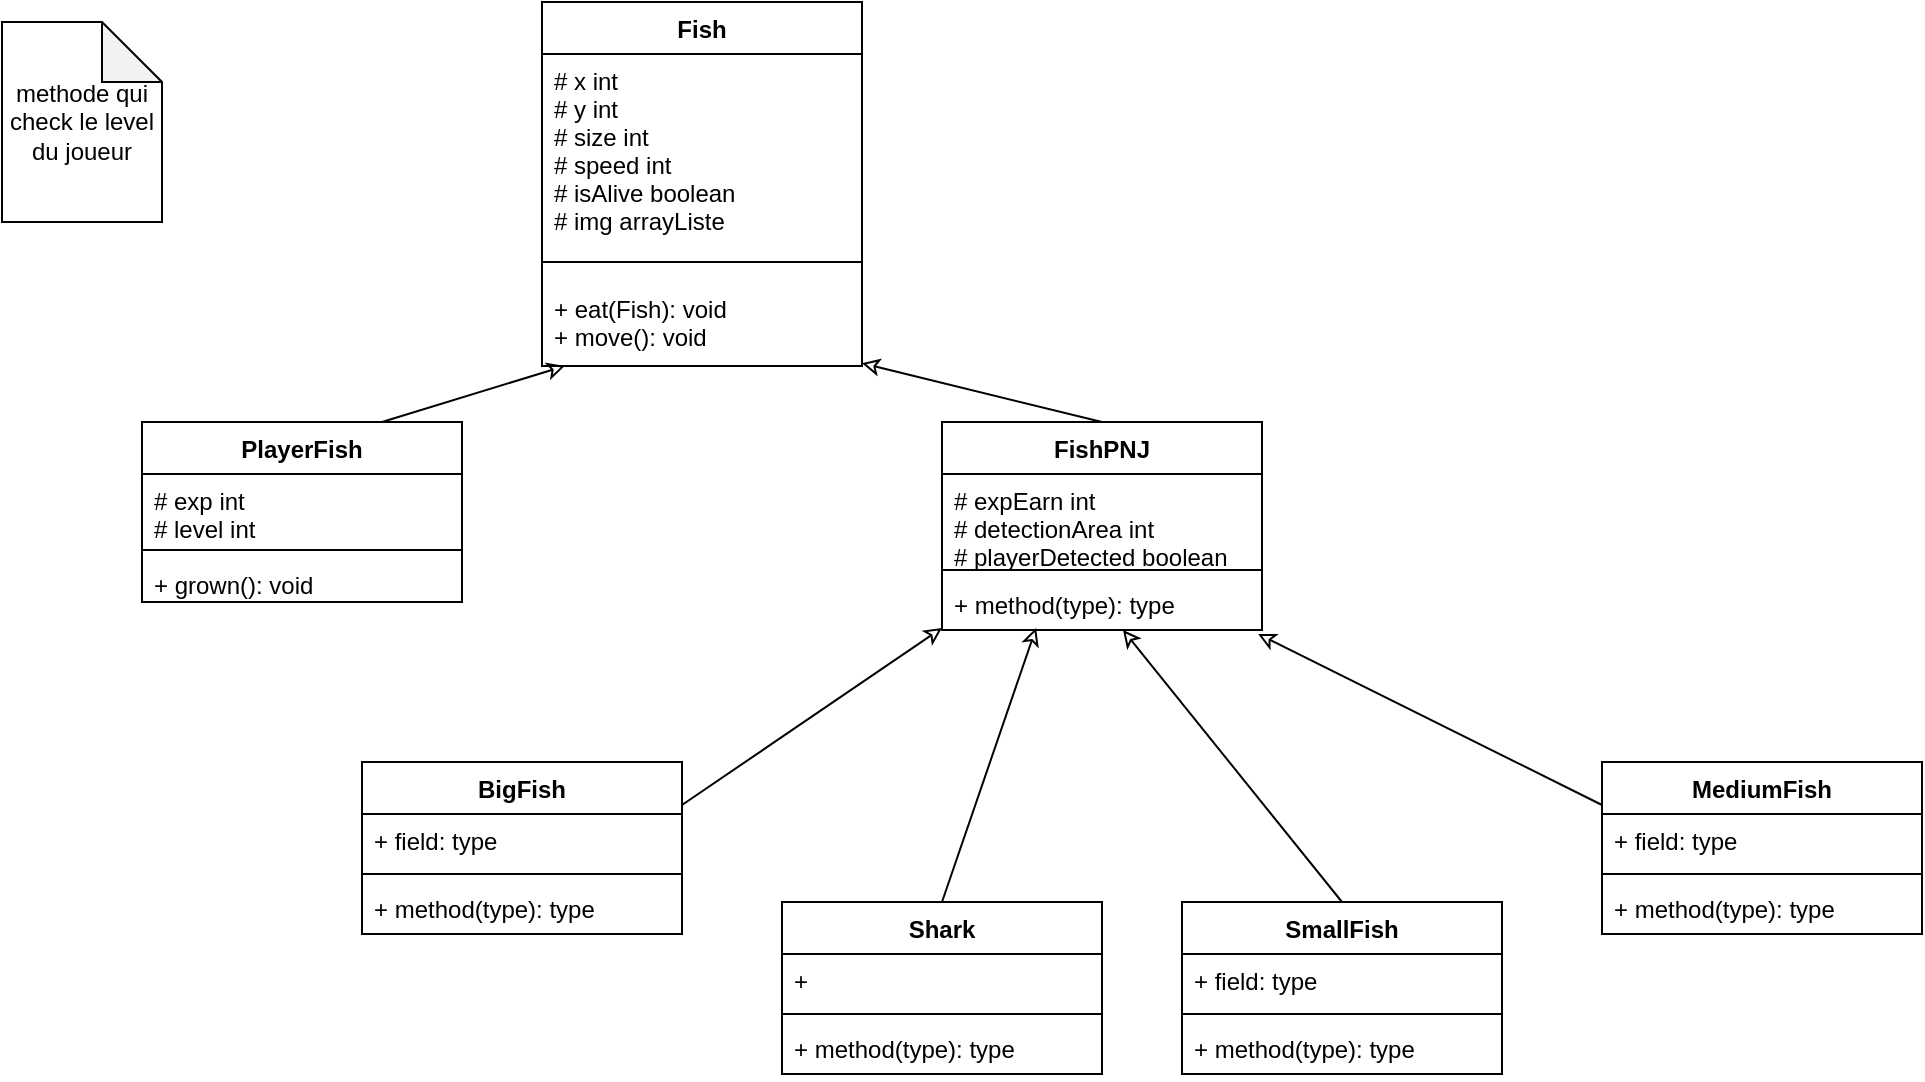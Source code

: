 <mxfile version="12.1.3" type="device" pages="1"><diagram id="oRsJLVuKvnXZRqPfczFT" name="Page-1"><mxGraphModel dx="1408" dy="731" grid="1" gridSize="10" guides="1" tooltips="1" connect="1" arrows="1" fold="1" page="1" pageScale="1" pageWidth="827" pageHeight="1169" math="0" shadow="0"><root><mxCell id="0"/><mxCell id="1" parent="0"/><mxCell id="98pXrznUA9PTnOu4-5L2-8" value="Fish" style="swimlane;fontStyle=1;align=center;verticalAlign=top;childLayout=stackLayout;horizontal=1;startSize=26;horizontalStack=0;resizeParent=1;resizeParentMax=0;resizeLast=0;collapsible=1;marginBottom=0;" vertex="1" parent="1"><mxGeometry x="470" y="50" width="160" height="182" as="geometry"/></mxCell><mxCell id="98pXrznUA9PTnOu4-5L2-9" value="# x int&#10;# y int&#10;# size int&#10;# speed int&#10;# isAlive boolean&#10;# img arrayListe&#10;" style="text;strokeColor=none;fillColor=none;align=left;verticalAlign=top;spacingLeft=4;spacingRight=4;overflow=hidden;rotatable=0;points=[[0,0.5],[1,0.5]];portConstraint=eastwest;" vertex="1" parent="98pXrznUA9PTnOu4-5L2-8"><mxGeometry y="26" width="160" height="94" as="geometry"/></mxCell><mxCell id="98pXrznUA9PTnOu4-5L2-10" value="" style="line;strokeWidth=1;fillColor=none;align=left;verticalAlign=middle;spacingTop=-1;spacingLeft=3;spacingRight=3;rotatable=0;labelPosition=right;points=[];portConstraint=eastwest;" vertex="1" parent="98pXrznUA9PTnOu4-5L2-8"><mxGeometry y="120" width="160" height="20" as="geometry"/></mxCell><mxCell id="98pXrznUA9PTnOu4-5L2-11" value="+ eat(Fish): void &#10;+ move(): void" style="text;strokeColor=none;fillColor=none;align=left;verticalAlign=top;spacingLeft=4;spacingRight=4;overflow=hidden;rotatable=0;points=[[0,0.5],[1,0.5]];portConstraint=eastwest;" vertex="1" parent="98pXrznUA9PTnOu4-5L2-8"><mxGeometry y="140" width="160" height="42" as="geometry"/></mxCell><mxCell id="98pXrznUA9PTnOu4-5L2-16" style="rounded=0;orthogonalLoop=1;jettySize=auto;html=1;exitX=0.75;exitY=0;exitDx=0;exitDy=0;endArrow=classic;endFill=0;" edge="1" parent="1" source="98pXrznUA9PTnOu4-5L2-12" target="98pXrznUA9PTnOu4-5L2-11"><mxGeometry relative="1" as="geometry"/></mxCell><mxCell id="98pXrznUA9PTnOu4-5L2-12" value="PlayerFish" style="swimlane;fontStyle=1;align=center;verticalAlign=top;childLayout=stackLayout;horizontal=1;startSize=26;horizontalStack=0;resizeParent=1;resizeParentMax=0;resizeLast=0;collapsible=1;marginBottom=0;" vertex="1" parent="1"><mxGeometry x="270" y="260" width="160" height="90" as="geometry"/></mxCell><mxCell id="98pXrznUA9PTnOu4-5L2-13" value="# exp int&#10;# level int" style="text;strokeColor=none;fillColor=none;align=left;verticalAlign=top;spacingLeft=4;spacingRight=4;overflow=hidden;rotatable=0;points=[[0,0.5],[1,0.5]];portConstraint=eastwest;" vertex="1" parent="98pXrznUA9PTnOu4-5L2-12"><mxGeometry y="26" width="160" height="34" as="geometry"/></mxCell><mxCell id="98pXrznUA9PTnOu4-5L2-14" value="" style="line;strokeWidth=1;fillColor=none;align=left;verticalAlign=middle;spacingTop=-1;spacingLeft=3;spacingRight=3;rotatable=0;labelPosition=right;points=[];portConstraint=eastwest;" vertex="1" parent="98pXrznUA9PTnOu4-5L2-12"><mxGeometry y="60" width="160" height="8" as="geometry"/></mxCell><mxCell id="98pXrznUA9PTnOu4-5L2-15" value="+ grown(): void" style="text;strokeColor=none;fillColor=none;align=left;verticalAlign=top;spacingLeft=4;spacingRight=4;overflow=hidden;rotatable=0;points=[[0,0.5],[1,0.5]];portConstraint=eastwest;" vertex="1" parent="98pXrznUA9PTnOu4-5L2-12"><mxGeometry y="68" width="160" height="22" as="geometry"/></mxCell><mxCell id="98pXrznUA9PTnOu4-5L2-46" style="edgeStyle=none;rounded=0;orthogonalLoop=1;jettySize=auto;html=1;exitX=0.5;exitY=0;exitDx=0;exitDy=0;entryX=0.294;entryY=0.962;entryDx=0;entryDy=0;entryPerimeter=0;endArrow=classic;endFill=0;" edge="1" parent="1" source="98pXrznUA9PTnOu4-5L2-17" target="98pXrznUA9PTnOu4-5L2-41"><mxGeometry relative="1" as="geometry"/></mxCell><mxCell id="98pXrznUA9PTnOu4-5L2-17" value="Shark" style="swimlane;fontStyle=1;align=center;verticalAlign=top;childLayout=stackLayout;horizontal=1;startSize=26;horizontalStack=0;resizeParent=1;resizeParentMax=0;resizeLast=0;collapsible=1;marginBottom=0;" vertex="1" parent="1"><mxGeometry x="590" y="500" width="160" height="86" as="geometry"/></mxCell><mxCell id="98pXrznUA9PTnOu4-5L2-18" value="+ " style="text;strokeColor=none;fillColor=none;align=left;verticalAlign=top;spacingLeft=4;spacingRight=4;overflow=hidden;rotatable=0;points=[[0,0.5],[1,0.5]];portConstraint=eastwest;" vertex="1" parent="98pXrznUA9PTnOu4-5L2-17"><mxGeometry y="26" width="160" height="26" as="geometry"/></mxCell><mxCell id="98pXrznUA9PTnOu4-5L2-19" value="" style="line;strokeWidth=1;fillColor=none;align=left;verticalAlign=middle;spacingTop=-1;spacingLeft=3;spacingRight=3;rotatable=0;labelPosition=right;points=[];portConstraint=eastwest;" vertex="1" parent="98pXrznUA9PTnOu4-5L2-17"><mxGeometry y="52" width="160" height="8" as="geometry"/></mxCell><mxCell id="98pXrznUA9PTnOu4-5L2-20" value="+ method(type): type" style="text;strokeColor=none;fillColor=none;align=left;verticalAlign=top;spacingLeft=4;spacingRight=4;overflow=hidden;rotatable=0;points=[[0,0.5],[1,0.5]];portConstraint=eastwest;" vertex="1" parent="98pXrznUA9PTnOu4-5L2-17"><mxGeometry y="60" width="160" height="26" as="geometry"/></mxCell><mxCell id="98pXrznUA9PTnOu4-5L2-45" style="edgeStyle=none;rounded=0;orthogonalLoop=1;jettySize=auto;html=1;exitX=1;exitY=0.25;exitDx=0;exitDy=0;entryX=0;entryY=0.962;entryDx=0;entryDy=0;entryPerimeter=0;endArrow=classic;endFill=0;" edge="1" parent="1" source="98pXrznUA9PTnOu4-5L2-22" target="98pXrznUA9PTnOu4-5L2-41"><mxGeometry relative="1" as="geometry"/></mxCell><mxCell id="98pXrznUA9PTnOu4-5L2-22" value="BigFish" style="swimlane;fontStyle=1;align=center;verticalAlign=top;childLayout=stackLayout;horizontal=1;startSize=26;horizontalStack=0;resizeParent=1;resizeParentMax=0;resizeLast=0;collapsible=1;marginBottom=0;" vertex="1" parent="1"><mxGeometry x="380" y="430" width="160" height="86" as="geometry"/></mxCell><mxCell id="98pXrznUA9PTnOu4-5L2-23" value="+ field: type" style="text;strokeColor=none;fillColor=none;align=left;verticalAlign=top;spacingLeft=4;spacingRight=4;overflow=hidden;rotatable=0;points=[[0,0.5],[1,0.5]];portConstraint=eastwest;" vertex="1" parent="98pXrznUA9PTnOu4-5L2-22"><mxGeometry y="26" width="160" height="26" as="geometry"/></mxCell><mxCell id="98pXrznUA9PTnOu4-5L2-24" value="" style="line;strokeWidth=1;fillColor=none;align=left;verticalAlign=middle;spacingTop=-1;spacingLeft=3;spacingRight=3;rotatable=0;labelPosition=right;points=[];portConstraint=eastwest;" vertex="1" parent="98pXrznUA9PTnOu4-5L2-22"><mxGeometry y="52" width="160" height="8" as="geometry"/></mxCell><mxCell id="98pXrznUA9PTnOu4-5L2-25" value="+ method(type): type" style="text;strokeColor=none;fillColor=none;align=left;verticalAlign=top;spacingLeft=4;spacingRight=4;overflow=hidden;rotatable=0;points=[[0,0.5],[1,0.5]];portConstraint=eastwest;" vertex="1" parent="98pXrznUA9PTnOu4-5L2-22"><mxGeometry y="60" width="160" height="26" as="geometry"/></mxCell><mxCell id="98pXrznUA9PTnOu4-5L2-48" style="edgeStyle=none;rounded=0;orthogonalLoop=1;jettySize=auto;html=1;exitX=0;exitY=0.25;exitDx=0;exitDy=0;entryX=0.988;entryY=1.077;entryDx=0;entryDy=0;entryPerimeter=0;endArrow=classic;endFill=0;" edge="1" parent="1" source="98pXrznUA9PTnOu4-5L2-26" target="98pXrznUA9PTnOu4-5L2-41"><mxGeometry relative="1" as="geometry"/></mxCell><mxCell id="98pXrznUA9PTnOu4-5L2-26" value="MediumFish" style="swimlane;fontStyle=1;align=center;verticalAlign=top;childLayout=stackLayout;horizontal=1;startSize=26;horizontalStack=0;resizeParent=1;resizeParentMax=0;resizeLast=0;collapsible=1;marginBottom=0;" vertex="1" parent="1"><mxGeometry x="1000" y="430" width="160" height="86" as="geometry"/></mxCell><mxCell id="98pXrznUA9PTnOu4-5L2-27" value="+ field: type" style="text;strokeColor=none;fillColor=none;align=left;verticalAlign=top;spacingLeft=4;spacingRight=4;overflow=hidden;rotatable=0;points=[[0,0.5],[1,0.5]];portConstraint=eastwest;" vertex="1" parent="98pXrznUA9PTnOu4-5L2-26"><mxGeometry y="26" width="160" height="26" as="geometry"/></mxCell><mxCell id="98pXrznUA9PTnOu4-5L2-28" value="" style="line;strokeWidth=1;fillColor=none;align=left;verticalAlign=middle;spacingTop=-1;spacingLeft=3;spacingRight=3;rotatable=0;labelPosition=right;points=[];portConstraint=eastwest;" vertex="1" parent="98pXrznUA9PTnOu4-5L2-26"><mxGeometry y="52" width="160" height="8" as="geometry"/></mxCell><mxCell id="98pXrznUA9PTnOu4-5L2-29" value="+ method(type): type" style="text;strokeColor=none;fillColor=none;align=left;verticalAlign=top;spacingLeft=4;spacingRight=4;overflow=hidden;rotatable=0;points=[[0,0.5],[1,0.5]];portConstraint=eastwest;" vertex="1" parent="98pXrznUA9PTnOu4-5L2-26"><mxGeometry y="60" width="160" height="26" as="geometry"/></mxCell><mxCell id="98pXrznUA9PTnOu4-5L2-47" style="edgeStyle=none;rounded=0;orthogonalLoop=1;jettySize=auto;html=1;exitX=0.5;exitY=0;exitDx=0;exitDy=0;endArrow=classic;endFill=0;" edge="1" parent="1" source="98pXrznUA9PTnOu4-5L2-30" target="98pXrznUA9PTnOu4-5L2-41"><mxGeometry relative="1" as="geometry"/></mxCell><mxCell id="98pXrznUA9PTnOu4-5L2-30" value="SmallFish" style="swimlane;fontStyle=1;align=center;verticalAlign=top;childLayout=stackLayout;horizontal=1;startSize=26;horizontalStack=0;resizeParent=1;resizeParentMax=0;resizeLast=0;collapsible=1;marginBottom=0;" vertex="1" parent="1"><mxGeometry x="790" y="500" width="160" height="86" as="geometry"/></mxCell><mxCell id="98pXrznUA9PTnOu4-5L2-31" value="+ field: type" style="text;strokeColor=none;fillColor=none;align=left;verticalAlign=top;spacingLeft=4;spacingRight=4;overflow=hidden;rotatable=0;points=[[0,0.5],[1,0.5]];portConstraint=eastwest;" vertex="1" parent="98pXrznUA9PTnOu4-5L2-30"><mxGeometry y="26" width="160" height="26" as="geometry"/></mxCell><mxCell id="98pXrznUA9PTnOu4-5L2-32" value="" style="line;strokeWidth=1;fillColor=none;align=left;verticalAlign=middle;spacingTop=-1;spacingLeft=3;spacingRight=3;rotatable=0;labelPosition=right;points=[];portConstraint=eastwest;" vertex="1" parent="98pXrznUA9PTnOu4-5L2-30"><mxGeometry y="52" width="160" height="8" as="geometry"/></mxCell><mxCell id="98pXrznUA9PTnOu4-5L2-33" value="+ method(type): type" style="text;strokeColor=none;fillColor=none;align=left;verticalAlign=top;spacingLeft=4;spacingRight=4;overflow=hidden;rotatable=0;points=[[0,0.5],[1,0.5]];portConstraint=eastwest;" vertex="1" parent="98pXrznUA9PTnOu4-5L2-30"><mxGeometry y="60" width="160" height="26" as="geometry"/></mxCell><mxCell id="98pXrznUA9PTnOu4-5L2-42" style="edgeStyle=none;rounded=0;orthogonalLoop=1;jettySize=auto;html=1;exitX=0.5;exitY=0;exitDx=0;exitDy=0;endArrow=classic;endFill=0;" edge="1" parent="1" source="98pXrznUA9PTnOu4-5L2-38" target="98pXrznUA9PTnOu4-5L2-11"><mxGeometry relative="1" as="geometry"/></mxCell><mxCell id="98pXrznUA9PTnOu4-5L2-38" value="FishPNJ" style="swimlane;fontStyle=1;align=center;verticalAlign=top;childLayout=stackLayout;horizontal=1;startSize=26;horizontalStack=0;resizeParent=1;resizeParentMax=0;resizeLast=0;collapsible=1;marginBottom=0;" vertex="1" parent="1"><mxGeometry x="670" y="260" width="160" height="104" as="geometry"/></mxCell><mxCell id="98pXrznUA9PTnOu4-5L2-39" value="# expEarn int&#10;# detectionArea int&#10;# playerDetected boolean" style="text;strokeColor=none;fillColor=none;align=left;verticalAlign=top;spacingLeft=4;spacingRight=4;overflow=hidden;rotatable=0;points=[[0,0.5],[1,0.5]];portConstraint=eastwest;" vertex="1" parent="98pXrznUA9PTnOu4-5L2-38"><mxGeometry y="26" width="160" height="44" as="geometry"/></mxCell><mxCell id="98pXrznUA9PTnOu4-5L2-40" value="" style="line;strokeWidth=1;fillColor=none;align=left;verticalAlign=middle;spacingTop=-1;spacingLeft=3;spacingRight=3;rotatable=0;labelPosition=right;points=[];portConstraint=eastwest;" vertex="1" parent="98pXrznUA9PTnOu4-5L2-38"><mxGeometry y="70" width="160" height="8" as="geometry"/></mxCell><mxCell id="98pXrznUA9PTnOu4-5L2-41" value="+ method(type): type" style="text;strokeColor=none;fillColor=none;align=left;verticalAlign=top;spacingLeft=4;spacingRight=4;overflow=hidden;rotatable=0;points=[[0,0.5],[1,0.5]];portConstraint=eastwest;" vertex="1" parent="98pXrznUA9PTnOu4-5L2-38"><mxGeometry y="78" width="160" height="26" as="geometry"/></mxCell><mxCell id="98pXrznUA9PTnOu4-5L2-44" value="methode qui check le level du joueur" style="shape=note;whiteSpace=wrap;html=1;backgroundOutline=1;darkOpacity=0.05;" vertex="1" parent="1"><mxGeometry x="200" y="60" width="80" height="100" as="geometry"/></mxCell></root></mxGraphModel></diagram></mxfile>